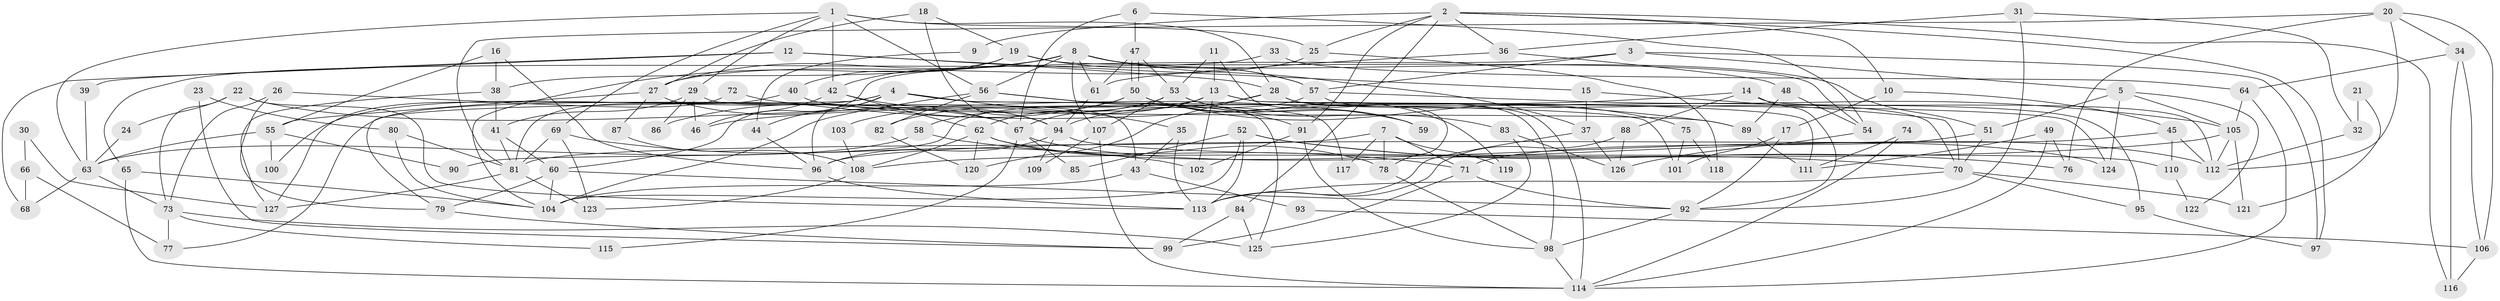 // Generated by graph-tools (version 1.1) at 2025/50/03/09/25 03:50:01]
// undirected, 127 vertices, 254 edges
graph export_dot {
graph [start="1"]
  node [color=gray90,style=filled];
  1;
  2;
  3;
  4;
  5;
  6;
  7;
  8;
  9;
  10;
  11;
  12;
  13;
  14;
  15;
  16;
  17;
  18;
  19;
  20;
  21;
  22;
  23;
  24;
  25;
  26;
  27;
  28;
  29;
  30;
  31;
  32;
  33;
  34;
  35;
  36;
  37;
  38;
  39;
  40;
  41;
  42;
  43;
  44;
  45;
  46;
  47;
  48;
  49;
  50;
  51;
  52;
  53;
  54;
  55;
  56;
  57;
  58;
  59;
  60;
  61;
  62;
  63;
  64;
  65;
  66;
  67;
  68;
  69;
  70;
  71;
  72;
  73;
  74;
  75;
  76;
  77;
  78;
  79;
  80;
  81;
  82;
  83;
  84;
  85;
  86;
  87;
  88;
  89;
  90;
  91;
  92;
  93;
  94;
  95;
  96;
  97;
  98;
  99;
  100;
  101;
  102;
  103;
  104;
  105;
  106;
  107;
  108;
  109;
  110;
  111;
  112;
  113;
  114;
  115;
  116;
  117;
  118;
  119;
  120;
  121;
  122;
  123;
  124;
  125;
  126;
  127;
  1 -- 56;
  1 -- 28;
  1 -- 25;
  1 -- 29;
  1 -- 42;
  1 -- 63;
  1 -- 69;
  2 -- 25;
  2 -- 97;
  2 -- 9;
  2 -- 10;
  2 -- 36;
  2 -- 84;
  2 -- 91;
  2 -- 116;
  3 -- 60;
  3 -- 57;
  3 -- 5;
  3 -- 97;
  4 -- 35;
  4 -- 125;
  4 -- 44;
  4 -- 79;
  4 -- 96;
  4 -- 100;
  4 -- 101;
  5 -- 124;
  5 -- 51;
  5 -- 105;
  5 -- 122;
  6 -- 67;
  6 -- 47;
  6 -- 54;
  7 -- 71;
  7 -- 81;
  7 -- 78;
  7 -- 117;
  7 -- 119;
  8 -- 42;
  8 -- 61;
  8 -- 27;
  8 -- 37;
  8 -- 51;
  8 -- 56;
  8 -- 57;
  8 -- 104;
  8 -- 107;
  9 -- 44;
  10 -- 45;
  10 -- 17;
  11 -- 78;
  11 -- 53;
  11 -- 13;
  12 -- 28;
  12 -- 15;
  12 -- 39;
  12 -- 68;
  13 -- 102;
  13 -- 67;
  13 -- 77;
  13 -- 82;
  13 -- 111;
  13 -- 124;
  14 -- 88;
  14 -- 92;
  14 -- 46;
  14 -- 112;
  15 -- 70;
  15 -- 37;
  16 -- 55;
  16 -- 38;
  16 -- 96;
  17 -- 92;
  17 -- 101;
  18 -- 27;
  18 -- 94;
  18 -- 19;
  19 -- 57;
  19 -- 38;
  19 -- 40;
  19 -- 54;
  20 -- 34;
  20 -- 112;
  20 -- 76;
  20 -- 81;
  20 -- 106;
  21 -- 121;
  21 -- 32;
  22 -- 73;
  22 -- 113;
  22 -- 24;
  22 -- 59;
  23 -- 99;
  23 -- 80;
  24 -- 63;
  25 -- 27;
  25 -- 118;
  26 -- 67;
  26 -- 79;
  26 -- 73;
  27 -- 67;
  27 -- 55;
  27 -- 87;
  28 -- 120;
  28 -- 70;
  28 -- 94;
  28 -- 95;
  28 -- 98;
  29 -- 46;
  29 -- 41;
  29 -- 43;
  29 -- 86;
  30 -- 66;
  30 -- 127;
  31 -- 36;
  31 -- 92;
  31 -- 32;
  32 -- 112;
  33 -- 64;
  33 -- 65;
  34 -- 116;
  34 -- 64;
  34 -- 106;
  35 -- 43;
  35 -- 113;
  36 -- 61;
  36 -- 48;
  37 -- 113;
  37 -- 126;
  38 -- 41;
  38 -- 127;
  39 -- 63;
  40 -- 81;
  40 -- 89;
  41 -- 81;
  41 -- 60;
  42 -- 94;
  42 -- 46;
  42 -- 62;
  43 -- 104;
  43 -- 93;
  44 -- 96;
  45 -- 96;
  45 -- 112;
  45 -- 110;
  47 -- 53;
  47 -- 50;
  47 -- 50;
  47 -- 61;
  48 -- 54;
  48 -- 89;
  49 -- 111;
  49 -- 76;
  49 -- 114;
  50 -- 59;
  50 -- 75;
  50 -- 86;
  50 -- 103;
  50 -- 119;
  51 -- 70;
  51 -- 71;
  52 -- 104;
  52 -- 70;
  52 -- 76;
  52 -- 85;
  52 -- 113;
  53 -- 62;
  53 -- 58;
  53 -- 59;
  53 -- 83;
  53 -- 107;
  54 -- 126;
  55 -- 63;
  55 -- 90;
  55 -- 100;
  56 -- 91;
  56 -- 82;
  56 -- 104;
  56 -- 117;
  57 -- 114;
  57 -- 90;
  57 -- 105;
  58 -- 71;
  58 -- 63;
  60 -- 104;
  60 -- 79;
  60 -- 92;
  61 -- 94;
  62 -- 78;
  62 -- 108;
  62 -- 120;
  62 -- 124;
  63 -- 73;
  63 -- 68;
  64 -- 114;
  64 -- 105;
  65 -- 114;
  65 -- 104;
  66 -- 68;
  66 -- 77;
  67 -- 112;
  67 -- 85;
  67 -- 115;
  69 -- 123;
  69 -- 81;
  69 -- 102;
  70 -- 113;
  70 -- 95;
  70 -- 121;
  71 -- 92;
  71 -- 99;
  72 -- 89;
  72 -- 127;
  73 -- 125;
  73 -- 77;
  73 -- 115;
  74 -- 114;
  74 -- 111;
  75 -- 101;
  75 -- 118;
  78 -- 98;
  79 -- 99;
  80 -- 104;
  80 -- 81;
  81 -- 123;
  81 -- 127;
  82 -- 120;
  83 -- 126;
  83 -- 125;
  84 -- 99;
  84 -- 125;
  87 -- 108;
  88 -- 126;
  88 -- 113;
  89 -- 111;
  91 -- 98;
  91 -- 102;
  92 -- 98;
  93 -- 106;
  94 -- 96;
  94 -- 109;
  94 -- 110;
  95 -- 97;
  96 -- 113;
  98 -- 114;
  103 -- 108;
  105 -- 108;
  105 -- 112;
  105 -- 121;
  106 -- 116;
  107 -- 109;
  107 -- 114;
  108 -- 123;
  110 -- 122;
}
